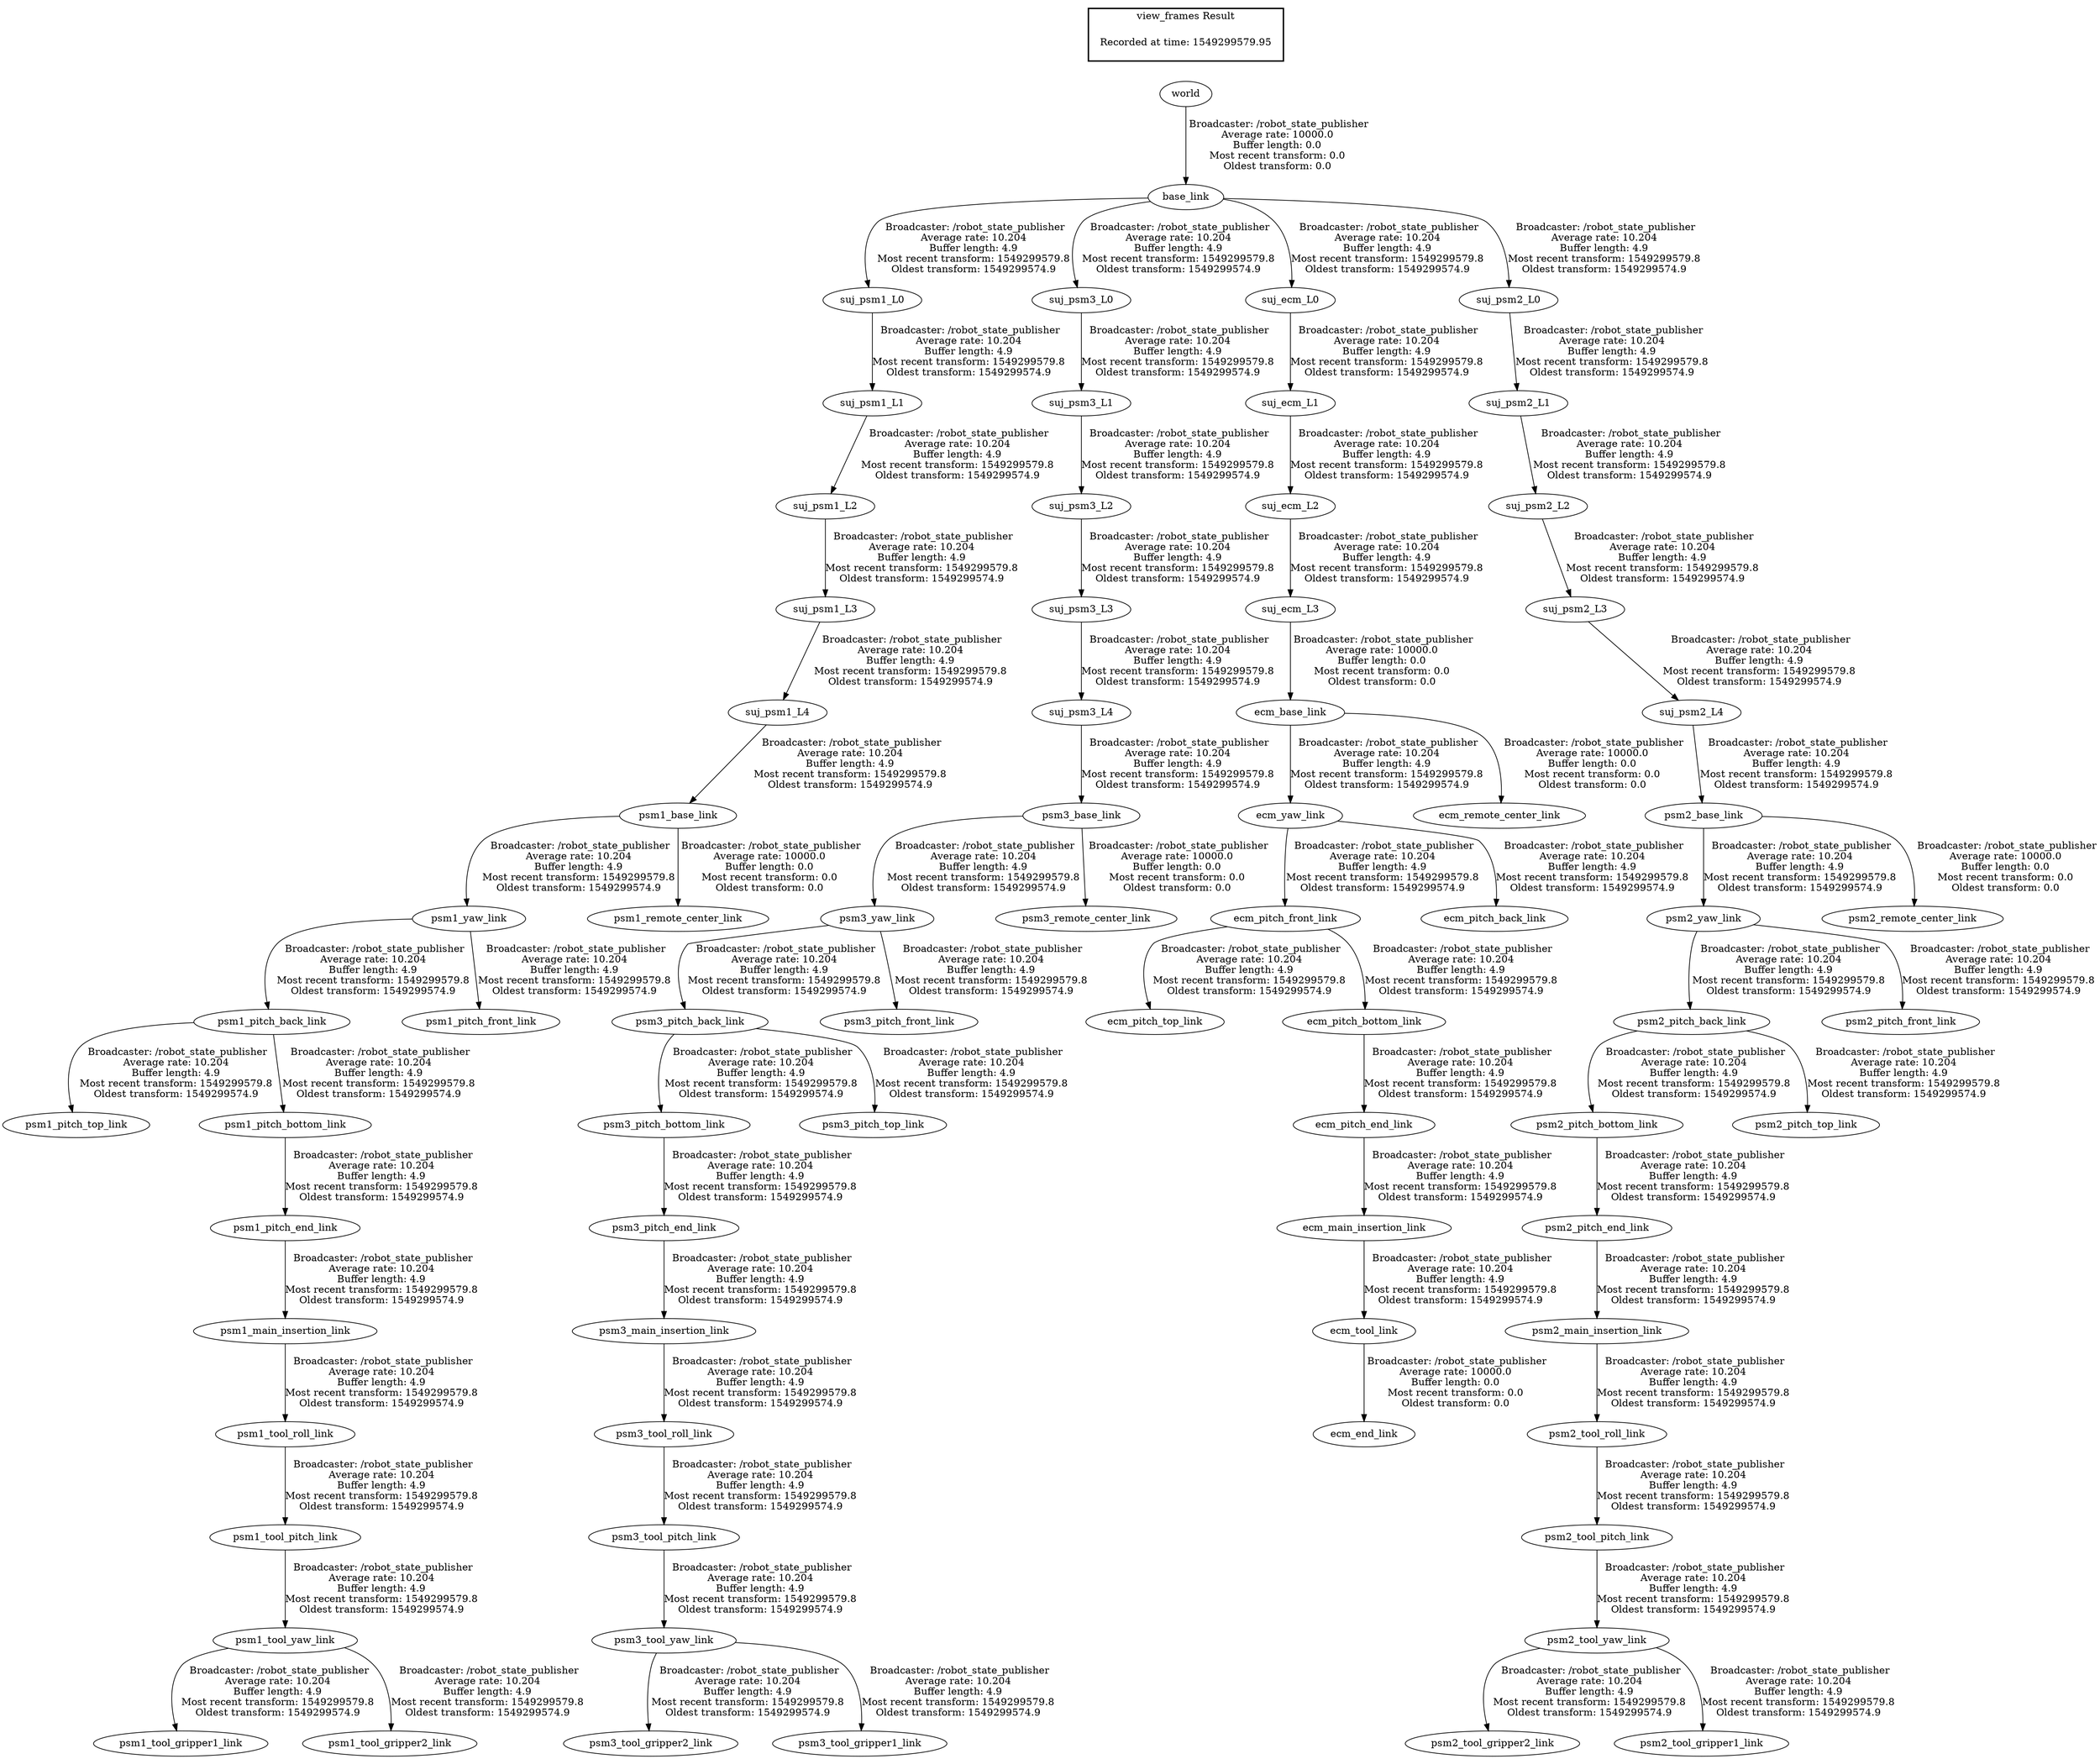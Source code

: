 digraph G {
"psm1_pitch_back_link" -> "psm1_pitch_top_link"[label=" Broadcaster: /robot_state_publisher\nAverage rate: 10.204\nBuffer length: 4.9\nMost recent transform: 1549299579.8\nOldest transform: 1549299574.9\n"];
"suj_psm2_L4" -> "psm2_base_link"[label=" Broadcaster: /robot_state_publisher\nAverage rate: 10.204\nBuffer length: 4.9\nMost recent transform: 1549299579.8\nOldest transform: 1549299574.9\n"];
"psm3_yaw_link" -> "psm3_pitch_back_link"[label=" Broadcaster: /robot_state_publisher\nAverage rate: 10.204\nBuffer length: 4.9\nMost recent transform: 1549299579.8\nOldest transform: 1549299574.9\n"];
"psm3_tool_roll_link" -> "psm3_tool_pitch_link"[label=" Broadcaster: /robot_state_publisher\nAverage rate: 10.204\nBuffer length: 4.9\nMost recent transform: 1549299579.8\nOldest transform: 1549299574.9\n"];
"psm3_pitch_end_link" -> "psm3_main_insertion_link"[label=" Broadcaster: /robot_state_publisher\nAverage rate: 10.204\nBuffer length: 4.9\nMost recent transform: 1549299579.8\nOldest transform: 1549299574.9\n"];
"suj_psm1_L0" -> "suj_psm1_L1"[label=" Broadcaster: /robot_state_publisher\nAverage rate: 10.204\nBuffer length: 4.9\nMost recent transform: 1549299579.8\nOldest transform: 1549299574.9\n"];
"psm2_pitch_back_link" -> "psm2_pitch_bottom_link"[label=" Broadcaster: /robot_state_publisher\nAverage rate: 10.204\nBuffer length: 4.9\nMost recent transform: 1549299579.8\nOldest transform: 1549299574.9\n"];
"psm1_pitch_back_link" -> "psm1_pitch_bottom_link"[label=" Broadcaster: /robot_state_publisher\nAverage rate: 10.204\nBuffer length: 4.9\nMost recent transform: 1549299579.8\nOldest transform: 1549299574.9\n"];
"psm2_tool_yaw_link" -> "psm2_tool_gripper2_link"[label=" Broadcaster: /robot_state_publisher\nAverage rate: 10.204\nBuffer length: 4.9\nMost recent transform: 1549299579.8\nOldest transform: 1549299574.9\n"];
"psm1_pitch_bottom_link" -> "psm1_pitch_end_link"[label=" Broadcaster: /robot_state_publisher\nAverage rate: 10.204\nBuffer length: 4.9\nMost recent transform: 1549299579.8\nOldest transform: 1549299574.9\n"];
"world" -> "base_link"[label=" Broadcaster: /robot_state_publisher\nAverage rate: 10000.0\nBuffer length: 0.0\nMost recent transform: 0.0\nOldest transform: 0.0\n"];
"psm3_tool_yaw_link" -> "psm3_tool_gripper2_link"[label=" Broadcaster: /robot_state_publisher\nAverage rate: 10.204\nBuffer length: 4.9\nMost recent transform: 1549299579.8\nOldest transform: 1549299574.9\n"];
"ecm_yaw_link" -> "ecm_pitch_front_link"[label=" Broadcaster: /robot_state_publisher\nAverage rate: 10.204\nBuffer length: 4.9\nMost recent transform: 1549299579.8\nOldest transform: 1549299574.9\n"];
"psm2_pitch_back_link" -> "psm2_pitch_top_link"[label=" Broadcaster: /robot_state_publisher\nAverage rate: 10.204\nBuffer length: 4.9\nMost recent transform: 1549299579.8\nOldest transform: 1549299574.9\n"];
"psm1_tool_yaw_link" -> "psm1_tool_gripper1_link"[label=" Broadcaster: /robot_state_publisher\nAverage rate: 10.204\nBuffer length: 4.9\nMost recent transform: 1549299579.8\nOldest transform: 1549299574.9\n"];
"psm3_tool_yaw_link" -> "psm3_tool_gripper1_link"[label=" Broadcaster: /robot_state_publisher\nAverage rate: 10.204\nBuffer length: 4.9\nMost recent transform: 1549299579.8\nOldest transform: 1549299574.9\n"];
"psm1_tool_roll_link" -> "psm1_tool_pitch_link"[label=" Broadcaster: /robot_state_publisher\nAverage rate: 10.204\nBuffer length: 4.9\nMost recent transform: 1549299579.8\nOldest transform: 1549299574.9\n"];
"psm3_pitch_back_link" -> "psm3_pitch_bottom_link"[label=" Broadcaster: /robot_state_publisher\nAverage rate: 10.204\nBuffer length: 4.9\nMost recent transform: 1549299579.8\nOldest transform: 1549299574.9\n"];
"psm2_tool_pitch_link" -> "psm2_tool_yaw_link"[label=" Broadcaster: /robot_state_publisher\nAverage rate: 10.204\nBuffer length: 4.9\nMost recent transform: 1549299579.8\nOldest transform: 1549299574.9\n"];
"psm3_pitch_bottom_link" -> "psm3_pitch_end_link"[label=" Broadcaster: /robot_state_publisher\nAverage rate: 10.204\nBuffer length: 4.9\nMost recent transform: 1549299579.8\nOldest transform: 1549299574.9\n"];
"ecm_pitch_front_link" -> "ecm_pitch_top_link"[label=" Broadcaster: /robot_state_publisher\nAverage rate: 10.204\nBuffer length: 4.9\nMost recent transform: 1549299579.8\nOldest transform: 1549299574.9\n"];
"ecm_pitch_end_link" -> "ecm_main_insertion_link"[label=" Broadcaster: /robot_state_publisher\nAverage rate: 10.204\nBuffer length: 4.9\nMost recent transform: 1549299579.8\nOldest transform: 1549299574.9\n"];
"psm1_main_insertion_link" -> "psm1_tool_roll_link"[label=" Broadcaster: /robot_state_publisher\nAverage rate: 10.204\nBuffer length: 4.9\nMost recent transform: 1549299579.8\nOldest transform: 1549299574.9\n"];
"suj_ecm_L3" -> "ecm_base_link"[label=" Broadcaster: /robot_state_publisher\nAverage rate: 10000.0\nBuffer length: 0.0\nMost recent transform: 0.0\nOldest transform: 0.0\n"];
"suj_psm3_L1" -> "suj_psm3_L2"[label=" Broadcaster: /robot_state_publisher\nAverage rate: 10.204\nBuffer length: 4.9\nMost recent transform: 1549299579.8\nOldest transform: 1549299574.9\n"];
"suj_psm3_L2" -> "suj_psm3_L3"[label=" Broadcaster: /robot_state_publisher\nAverage rate: 10.204\nBuffer length: 4.9\nMost recent transform: 1549299579.8\nOldest transform: 1549299574.9\n"];
"base_link" -> "suj_psm3_L0"[label=" Broadcaster: /robot_state_publisher\nAverage rate: 10.204\nBuffer length: 4.9\nMost recent transform: 1549299579.8\nOldest transform: 1549299574.9\n"];
"suj_psm3_L0" -> "suj_psm3_L1"[label=" Broadcaster: /robot_state_publisher\nAverage rate: 10.204\nBuffer length: 4.9\nMost recent transform: 1549299579.8\nOldest transform: 1549299574.9\n"];
"suj_psm3_L3" -> "suj_psm3_L4"[label=" Broadcaster: /robot_state_publisher\nAverage rate: 10.204\nBuffer length: 4.9\nMost recent transform: 1549299579.8\nOldest transform: 1549299574.9\n"];
"psm1_base_link" -> "psm1_yaw_link"[label=" Broadcaster: /robot_state_publisher\nAverage rate: 10.204\nBuffer length: 4.9\nMost recent transform: 1549299579.8\nOldest transform: 1549299574.9\n"];
"psm3_base_link" -> "psm3_yaw_link"[label=" Broadcaster: /robot_state_publisher\nAverage rate: 10.204\nBuffer length: 4.9\nMost recent transform: 1549299579.8\nOldest transform: 1549299574.9\n"];
"suj_ecm_L2" -> "suj_ecm_L3"[label=" Broadcaster: /robot_state_publisher\nAverage rate: 10.204\nBuffer length: 4.9\nMost recent transform: 1549299579.8\nOldest transform: 1549299574.9\n"];
"suj_ecm_L1" -> "suj_ecm_L2"[label=" Broadcaster: /robot_state_publisher\nAverage rate: 10.204\nBuffer length: 4.9\nMost recent transform: 1549299579.8\nOldest transform: 1549299574.9\n"];
"suj_ecm_L0" -> "suj_ecm_L1"[label=" Broadcaster: /robot_state_publisher\nAverage rate: 10.204\nBuffer length: 4.9\nMost recent transform: 1549299579.8\nOldest transform: 1549299574.9\n"];
"base_link" -> "suj_ecm_L0"[label=" Broadcaster: /robot_state_publisher\nAverage rate: 10.204\nBuffer length: 4.9\nMost recent transform: 1549299579.8\nOldest transform: 1549299574.9\n"];
"psm3_pitch_back_link" -> "psm3_pitch_top_link"[label=" Broadcaster: /robot_state_publisher\nAverage rate: 10.204\nBuffer length: 4.9\nMost recent transform: 1549299579.8\nOldest transform: 1549299574.9\n"];
"suj_psm2_L3" -> "suj_psm2_L4"[label=" Broadcaster: /robot_state_publisher\nAverage rate: 10.204\nBuffer length: 4.9\nMost recent transform: 1549299579.8\nOldest transform: 1549299574.9\n"];
"suj_psm2_L0" -> "suj_psm2_L1"[label=" Broadcaster: /robot_state_publisher\nAverage rate: 10.204\nBuffer length: 4.9\nMost recent transform: 1549299579.8\nOldest transform: 1549299574.9\n"];
"suj_psm3_L4" -> "psm3_base_link"[label=" Broadcaster: /robot_state_publisher\nAverage rate: 10.204\nBuffer length: 4.9\nMost recent transform: 1549299579.8\nOldest transform: 1549299574.9\n"];
"suj_psm2_L2" -> "suj_psm2_L3"[label=" Broadcaster: /robot_state_publisher\nAverage rate: 10.204\nBuffer length: 4.9\nMost recent transform: 1549299579.8\nOldest transform: 1549299574.9\n"];
"suj_psm2_L1" -> "suj_psm2_L2"[label=" Broadcaster: /robot_state_publisher\nAverage rate: 10.204\nBuffer length: 4.9\nMost recent transform: 1549299579.8\nOldest transform: 1549299574.9\n"];
"psm2_yaw_link" -> "psm2_pitch_front_link"[label=" Broadcaster: /robot_state_publisher\nAverage rate: 10.204\nBuffer length: 4.9\nMost recent transform: 1549299579.8\nOldest transform: 1549299574.9\n"];
"ecm_main_insertion_link" -> "ecm_tool_link"[label=" Broadcaster: /robot_state_publisher\nAverage rate: 10.204\nBuffer length: 4.9\nMost recent transform: 1549299579.8\nOldest transform: 1549299574.9\n"];
"psm3_base_link" -> "psm3_remote_center_link"[label=" Broadcaster: /robot_state_publisher\nAverage rate: 10000.0\nBuffer length: 0.0\nMost recent transform: 0.0\nOldest transform: 0.0\n"];
"suj_psm1_L3" -> "suj_psm1_L4"[label=" Broadcaster: /robot_state_publisher\nAverage rate: 10.204\nBuffer length: 4.9\nMost recent transform: 1549299579.8\nOldest transform: 1549299574.9\n"];
"base_link" -> "suj_psm1_L0"[label=" Broadcaster: /robot_state_publisher\nAverage rate: 10.204\nBuffer length: 4.9\nMost recent transform: 1549299579.8\nOldest transform: 1549299574.9\n"];
"psm2_pitch_bottom_link" -> "psm2_pitch_end_link"[label=" Broadcaster: /robot_state_publisher\nAverage rate: 10.204\nBuffer length: 4.9\nMost recent transform: 1549299579.8\nOldest transform: 1549299574.9\n"];
"suj_psm1_L1" -> "suj_psm1_L2"[label=" Broadcaster: /robot_state_publisher\nAverage rate: 10.204\nBuffer length: 4.9\nMost recent transform: 1549299579.8\nOldest transform: 1549299574.9\n"];
"suj_psm1_L2" -> "suj_psm1_L3"[label=" Broadcaster: /robot_state_publisher\nAverage rate: 10.204\nBuffer length: 4.9\nMost recent transform: 1549299579.8\nOldest transform: 1549299574.9\n"];
"psm1_yaw_link" -> "psm1_pitch_back_link"[label=" Broadcaster: /robot_state_publisher\nAverage rate: 10.204\nBuffer length: 4.9\nMost recent transform: 1549299579.8\nOldest transform: 1549299574.9\n"];
"psm1_pitch_end_link" -> "psm1_main_insertion_link"[label=" Broadcaster: /robot_state_publisher\nAverage rate: 10.204\nBuffer length: 4.9\nMost recent transform: 1549299579.8\nOldest transform: 1549299574.9\n"];
"ecm_base_link" -> "ecm_remote_center_link"[label=" Broadcaster: /robot_state_publisher\nAverage rate: 10000.0\nBuffer length: 0.0\nMost recent transform: 0.0\nOldest transform: 0.0\n"];
"ecm_base_link" -> "ecm_yaw_link"[label=" Broadcaster: /robot_state_publisher\nAverage rate: 10.204\nBuffer length: 4.9\nMost recent transform: 1549299579.8\nOldest transform: 1549299574.9\n"];
"psm2_pitch_end_link" -> "psm2_main_insertion_link"[label=" Broadcaster: /robot_state_publisher\nAverage rate: 10.204\nBuffer length: 4.9\nMost recent transform: 1549299579.8\nOldest transform: 1549299574.9\n"];
"psm2_base_link" -> "psm2_remote_center_link"[label=" Broadcaster: /robot_state_publisher\nAverage rate: 10000.0\nBuffer length: 0.0\nMost recent transform: 0.0\nOldest transform: 0.0\n"];
"psm2_main_insertion_link" -> "psm2_tool_roll_link"[label=" Broadcaster: /robot_state_publisher\nAverage rate: 10.204\nBuffer length: 4.9\nMost recent transform: 1549299579.8\nOldest transform: 1549299574.9\n"];
"psm2_yaw_link" -> "psm2_pitch_back_link"[label=" Broadcaster: /robot_state_publisher\nAverage rate: 10.204\nBuffer length: 4.9\nMost recent transform: 1549299579.8\nOldest transform: 1549299574.9\n"];
"psm2_tool_roll_link" -> "psm2_tool_pitch_link"[label=" Broadcaster: /robot_state_publisher\nAverage rate: 10.204\nBuffer length: 4.9\nMost recent transform: 1549299579.8\nOldest transform: 1549299574.9\n"];
"psm2_tool_yaw_link" -> "psm2_tool_gripper1_link"[label=" Broadcaster: /robot_state_publisher\nAverage rate: 10.204\nBuffer length: 4.9\nMost recent transform: 1549299579.8\nOldest transform: 1549299574.9\n"];
"psm1_tool_yaw_link" -> "psm1_tool_gripper2_link"[label=" Broadcaster: /robot_state_publisher\nAverage rate: 10.204\nBuffer length: 4.9\nMost recent transform: 1549299579.8\nOldest transform: 1549299574.9\n"];
"ecm_pitch_front_link" -> "ecm_pitch_bottom_link"[label=" Broadcaster: /robot_state_publisher\nAverage rate: 10.204\nBuffer length: 4.9\nMost recent transform: 1549299579.8\nOldest transform: 1549299574.9\n"];
"psm1_tool_pitch_link" -> "psm1_tool_yaw_link"[label=" Broadcaster: /robot_state_publisher\nAverage rate: 10.204\nBuffer length: 4.9\nMost recent transform: 1549299579.8\nOldest transform: 1549299574.9\n"];
"psm1_yaw_link" -> "psm1_pitch_front_link"[label=" Broadcaster: /robot_state_publisher\nAverage rate: 10.204\nBuffer length: 4.9\nMost recent transform: 1549299579.8\nOldest transform: 1549299574.9\n"];
"psm1_base_link" -> "psm1_remote_center_link"[label=" Broadcaster: /robot_state_publisher\nAverage rate: 10000.0\nBuffer length: 0.0\nMost recent transform: 0.0\nOldest transform: 0.0\n"];
"suj_psm1_L4" -> "psm1_base_link"[label=" Broadcaster: /robot_state_publisher\nAverage rate: 10.204\nBuffer length: 4.9\nMost recent transform: 1549299579.8\nOldest transform: 1549299574.9\n"];
"ecm_pitch_bottom_link" -> "ecm_pitch_end_link"[label=" Broadcaster: /robot_state_publisher\nAverage rate: 10.204\nBuffer length: 4.9\nMost recent transform: 1549299579.8\nOldest transform: 1549299574.9\n"];
"psm3_main_insertion_link" -> "psm3_tool_roll_link"[label=" Broadcaster: /robot_state_publisher\nAverage rate: 10.204\nBuffer length: 4.9\nMost recent transform: 1549299579.8\nOldest transform: 1549299574.9\n"];
"psm3_tool_pitch_link" -> "psm3_tool_yaw_link"[label=" Broadcaster: /robot_state_publisher\nAverage rate: 10.204\nBuffer length: 4.9\nMost recent transform: 1549299579.8\nOldest transform: 1549299574.9\n"];
"psm3_yaw_link" -> "psm3_pitch_front_link"[label=" Broadcaster: /robot_state_publisher\nAverage rate: 10.204\nBuffer length: 4.9\nMost recent transform: 1549299579.8\nOldest transform: 1549299574.9\n"];
"psm2_base_link" -> "psm2_yaw_link"[label=" Broadcaster: /robot_state_publisher\nAverage rate: 10.204\nBuffer length: 4.9\nMost recent transform: 1549299579.8\nOldest transform: 1549299574.9\n"];
"base_link" -> "suj_psm2_L0"[label=" Broadcaster: /robot_state_publisher\nAverage rate: 10.204\nBuffer length: 4.9\nMost recent transform: 1549299579.8\nOldest transform: 1549299574.9\n"];
"ecm_yaw_link" -> "ecm_pitch_back_link"[label=" Broadcaster: /robot_state_publisher\nAverage rate: 10.204\nBuffer length: 4.9\nMost recent transform: 1549299579.8\nOldest transform: 1549299574.9\n"];
"ecm_tool_link" -> "ecm_end_link"[label=" Broadcaster: /robot_state_publisher\nAverage rate: 10000.0\nBuffer length: 0.0\nMost recent transform: 0.0\nOldest transform: 0.0\n"];
edge [style=invis];
 subgraph cluster_legend { style=bold; color=black; label ="view_frames Result";
"Recorded at time: 1549299579.95"[ shape=plaintext ] ;
}->"world";
}